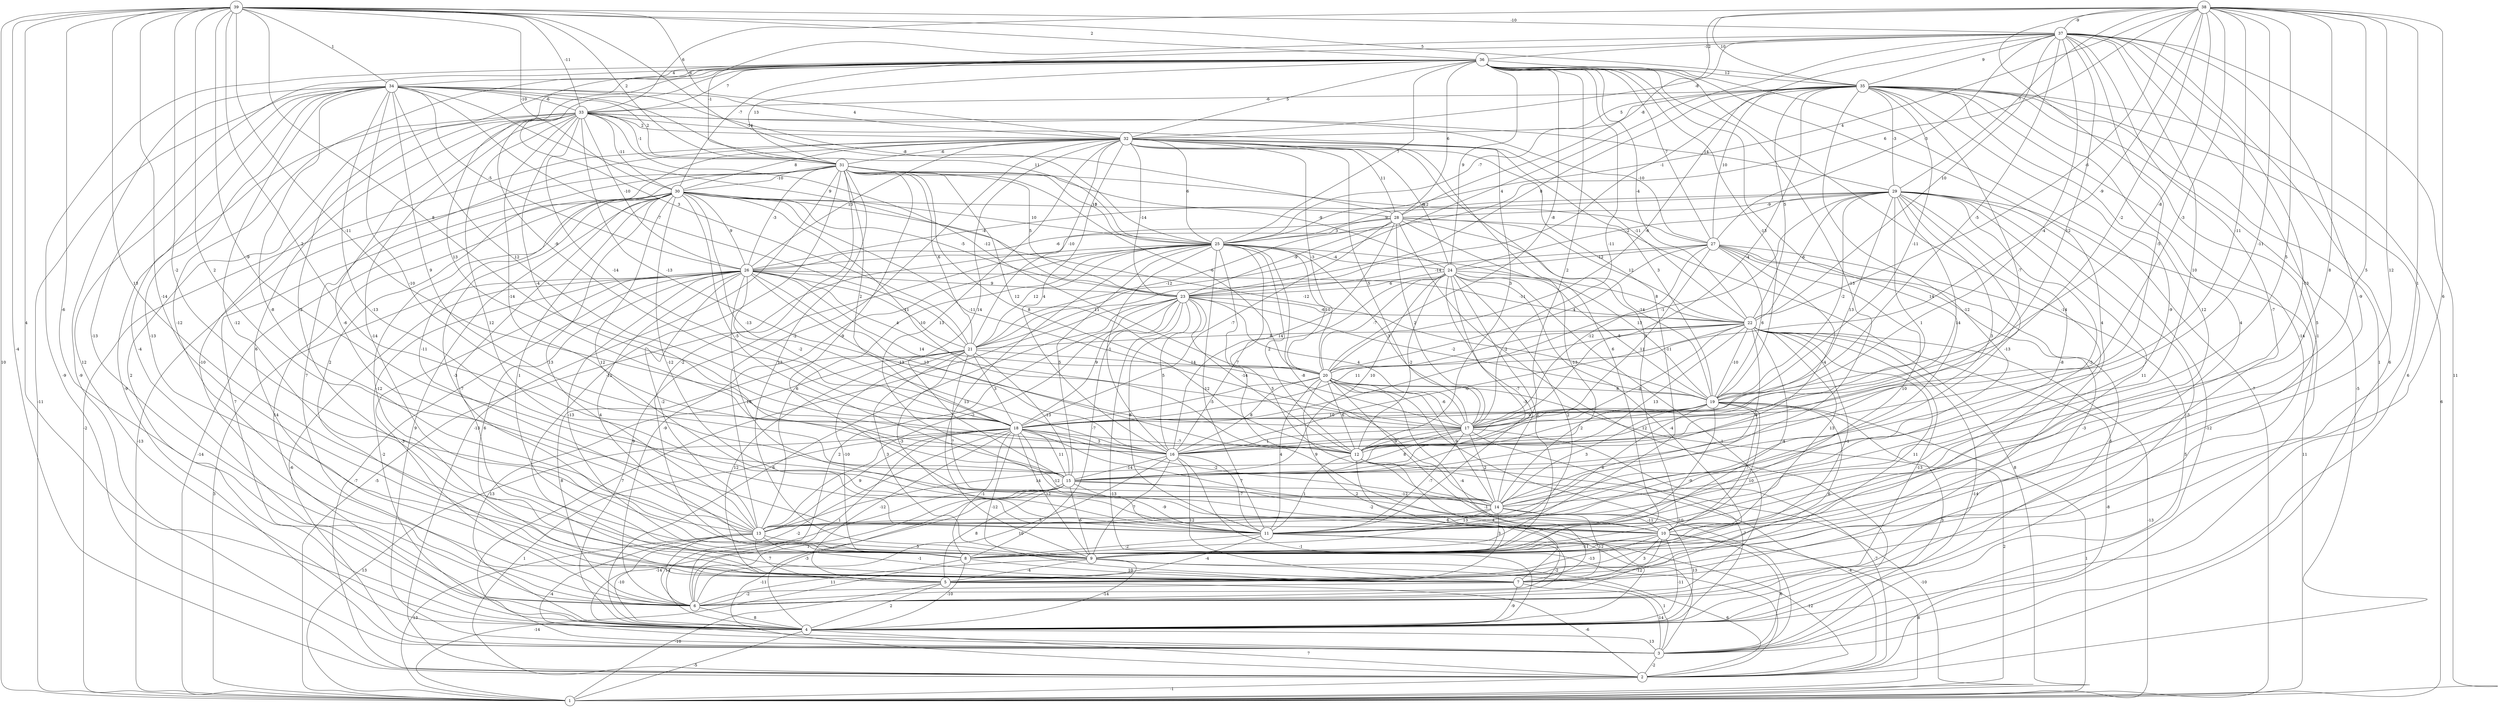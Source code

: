 graph { 
	 fontname="Helvetica,Arial,sans-serif" 
	 node [shape = circle]; 
	 39 -- 1 [label = "10"];
	 39 -- 2 [label = "-4"];
	 39 -- 4 [label = "4"];
	 39 -- 6 [label = "-6"];
	 39 -- 7 [label = "-14"];
	 39 -- 8 [label = "13"];
	 39 -- 11 [label = "2"];
	 39 -- 12 [label = "-11"];
	 39 -- 13 [label = "-2"];
	 39 -- 14 [label = "-9"];
	 39 -- 15 [label = "2"];
	 39 -- 18 [label = "8"];
	 39 -- 25 [label = "-14"];
	 39 -- 30 [label = "-10"];
	 39 -- 31 [label = "2"];
	 39 -- 32 [label = "6"];
	 39 -- 33 [label = "-11"];
	 39 -- 34 [label = "1"];
	 39 -- 35 [label = "5"];
	 39 -- 36 [label = "2"];
	 39 -- 37 [label = "-10"];
	 38 -- 3 [label = "-1"];
	 38 -- 7 [label = "6"];
	 38 -- 9 [label = "1"];
	 38 -- 10 [label = "12"];
	 38 -- 11 [label = "5"];
	 38 -- 13 [label = "8"];
	 38 -- 14 [label = "5"];
	 38 -- 15 [label = "-11"];
	 38 -- 16 [label = "-11"];
	 38 -- 17 [label = "-3"];
	 38 -- 18 [label = "-2"];
	 38 -- 19 [label = "-8"];
	 38 -- 20 [label = "-9"];
	 38 -- 22 [label = "-6"];
	 38 -- 25 [label = "4"];
	 38 -- 26 [label = "6"];
	 38 -- 28 [label = "-8"];
	 38 -- 29 [label = "7"];
	 38 -- 33 [label = "6"];
	 38 -- 35 [label = "10"];
	 38 -- 37 [label = "-9"];
	 37 -- 1 [label = "11"];
	 37 -- 2 [label = "6"];
	 37 -- 5 [label = "-7"];
	 37 -- 6 [label = "5"];
	 37 -- 8 [label = "-9"];
	 37 -- 10 [label = "-13"];
	 37 -- 14 [label = "10"];
	 37 -- 16 [label = "-5"];
	 37 -- 17 [label = "12"];
	 37 -- 18 [label = "-4"];
	 37 -- 19 [label = "-5"];
	 37 -- 21 [label = "4"];
	 37 -- 22 [label = "10"];
	 37 -- 23 [label = "-1"];
	 37 -- 27 [label = "-3"];
	 37 -- 30 [label = "-7"];
	 37 -- 31 [label = "-1"];
	 37 -- 32 [label = "-8"];
	 37 -- 35 [label = "9"];
	 37 -- 36 [label = "-12"];
	 36 -- 1 [label = "-7"];
	 36 -- 2 [label = "-9"];
	 36 -- 5 [label = "-12"];
	 36 -- 6 [label = "-13"];
	 36 -- 7 [label = "4"];
	 36 -- 8 [label = "-14"];
	 36 -- 9 [label = "-2"];
	 36 -- 11 [label = "14"];
	 36 -- 14 [label = "-13"];
	 36 -- 15 [label = "2"];
	 36 -- 16 [label = "13"];
	 36 -- 17 [label = "-11"];
	 36 -- 18 [label = "-9"];
	 36 -- 19 [label = "-13"];
	 36 -- 20 [label = "-8"];
	 36 -- 21 [label = "3"];
	 36 -- 22 [label = "-4"];
	 36 -- 24 [label = "9"];
	 36 -- 25 [label = "7"];
	 36 -- 27 [label = "7"];
	 36 -- 28 [label = "6"];
	 36 -- 31 [label = "13"];
	 36 -- 32 [label = "5"];
	 36 -- 33 [label = "7"];
	 36 -- 34 [label = "4"];
	 36 -- 35 [label = "12"];
	 35 -- 1 [label = "6"];
	 35 -- 2 [label = "-5"];
	 35 -- 3 [label = "6"];
	 35 -- 4 [label = "1"];
	 35 -- 5 [label = "-14"];
	 35 -- 9 [label = "4"];
	 35 -- 10 [label = "12"];
	 35 -- 11 [label = "-9"];
	 35 -- 12 [label = "-7"];
	 35 -- 13 [label = "-12"];
	 35 -- 17 [label = "-4"];
	 35 -- 19 [label = "-11"];
	 35 -- 20 [label = "-6"];
	 35 -- 22 [label = "5"];
	 35 -- 23 [label = "8"];
	 35 -- 25 [label = "-7"];
	 35 -- 27 [label = "10"];
	 35 -- 29 [label = "-3"];
	 35 -- 32 [label = "5"];
	 35 -- 33 [label = "-6"];
	 34 -- 1 [label = "-11"];
	 34 -- 3 [label = "-9"];
	 34 -- 4 [label = "12"];
	 34 -- 6 [label = "-4"];
	 34 -- 7 [label = "-13"];
	 34 -- 8 [label = "-12"];
	 34 -- 11 [label = "-13"];
	 34 -- 13 [label = "-8"];
	 34 -- 15 [label = "-10"];
	 34 -- 16 [label = "9"];
	 34 -- 18 [label = "12"];
	 34 -- 21 [label = "-7"];
	 34 -- 23 [label = "9"];
	 34 -- 25 [label = "11"];
	 34 -- 26 [label = "-5"];
	 34 -- 28 [label = "-8"];
	 34 -- 31 [label = "2"];
	 34 -- 32 [label = "4"];
	 34 -- 33 [label = "-6"];
	 33 -- 3 [label = "-9"];
	 33 -- 4 [label = "2"];
	 33 -- 5 [label = "6"];
	 33 -- 6 [label = "-10"];
	 33 -- 9 [label = "-14"];
	 33 -- 11 [label = "12"];
	 33 -- 12 [label = "3"];
	 33 -- 13 [label = "-6"];
	 33 -- 15 [label = "-14"];
	 33 -- 16 [label = "-4"];
	 33 -- 17 [label = "-13"];
	 33 -- 18 [label = "-14"];
	 33 -- 20 [label = "-12"];
	 33 -- 26 [label = "-10"];
	 33 -- 27 [label = "-10"];
	 33 -- 29 [label = "-14"];
	 33 -- 30 [label = "-11"];
	 33 -- 31 [label = "-1"];
	 33 -- 32 [label = "2"];
	 32 -- 1 [label = "-2"];
	 32 -- 5 [label = "2"];
	 32 -- 6 [label = "7"];
	 32 -- 8 [label = "-11"];
	 32 -- 9 [label = "6"];
	 32 -- 10 [label = "3"];
	 32 -- 13 [label = "-2"];
	 32 -- 14 [label = "13"];
	 32 -- 15 [label = "14"];
	 32 -- 16 [label = "4"];
	 32 -- 17 [label = "5"];
	 32 -- 19 [label = "3"];
	 32 -- 20 [label = "-3"];
	 32 -- 21 [label = "-10"];
	 32 -- 22 [label = "-11"];
	 32 -- 23 [label = "-14"];
	 32 -- 24 [label = "-12"];
	 32 -- 25 [label = "6"];
	 32 -- 26 [label = "13"];
	 32 -- 28 [label = "11"];
	 32 -- 30 [label = "8"];
	 32 -- 31 [label = "-6"];
	 31 -- 1 [label = "-13"];
	 31 -- 2 [label = "-13"];
	 31 -- 4 [label = "7"];
	 31 -- 7 [label = "-12"];
	 31 -- 8 [label = "-2"];
	 31 -- 9 [label = "13"];
	 31 -- 12 [label = "8"];
	 31 -- 13 [label = "-11"];
	 31 -- 14 [label = "-9"];
	 31 -- 17 [label = "12"];
	 31 -- 18 [label = "2"];
	 31 -- 20 [label = "-6"];
	 31 -- 21 [label = "6"];
	 31 -- 23 [label = "5"];
	 31 -- 24 [label = "-9"];
	 31 -- 25 [label = "-1"];
	 31 -- 26 [label = "-3"];
	 31 -- 27 [label = "6"];
	 31 -- 30 [label = "-10"];
	 30 -- 1 [label = "-14"];
	 30 -- 3 [label = "9"];
	 30 -- 4 [label = "14"];
	 30 -- 5 [label = "-12"];
	 30 -- 7 [label = "-7"];
	 30 -- 8 [label = "1"];
	 30 -- 9 [label = "-3"];
	 30 -- 10 [label = "-12"];
	 30 -- 11 [label = "12"];
	 30 -- 12 [label = "-10"];
	 30 -- 13 [label = "13"];
	 30 -- 15 [label = "-5"];
	 30 -- 16 [label = "-13"];
	 30 -- 17 [label = "-11"];
	 30 -- 19 [label = "-12"];
	 30 -- 23 [label = "-5"];
	 30 -- 25 [label = "10"];
	 30 -- 26 [label = "9"];
	 30 -- 28 [label = "13"];
	 29 -- 1 [label = "11"];
	 29 -- 3 [label = "-12"];
	 29 -- 4 [label = "-3"];
	 29 -- 9 [label = "11"];
	 29 -- 11 [label = "-3"];
	 29 -- 12 [label = "14"];
	 29 -- 13 [label = "-8"];
	 29 -- 14 [label = "-13"];
	 29 -- 15 [label = "3"];
	 29 -- 16 [label = "1"];
	 29 -- 17 [label = "13"];
	 29 -- 18 [label = "-1"];
	 29 -- 19 [label = "-2"];
	 29 -- 22 [label = "-6"];
	 29 -- 24 [label = "-2"];
	 29 -- 25 [label = "9"];
	 29 -- 26 [label = "-4"];
	 29 -- 28 [label = "-9"];
	 28 -- 1 [label = "8"];
	 28 -- 4 [label = "12"];
	 28 -- 14 [label = "-13"];
	 28 -- 16 [label = "14"];
	 28 -- 17 [label = "2"];
	 28 -- 18 [label = "-7"];
	 28 -- 19 [label = "-14"];
	 28 -- 21 [label = "-12"];
	 28 -- 22 [label = "12"];
	 28 -- 23 [label = "-9"];
	 28 -- 25 [label = "3"];
	 28 -- 26 [label = "-6"];
	 27 -- 3 [label = "5"];
	 27 -- 4 [label = "-6"];
	 27 -- 6 [label = "-3"];
	 27 -- 11 [label = "10"];
	 27 -- 15 [label = "-4"];
	 27 -- 16 [label = "11"];
	 27 -- 17 [label = "-12"];
	 27 -- 19 [label = "6"];
	 27 -- 20 [label = "4"];
	 27 -- 23 [label = "-14"];
	 27 -- 24 [label = "-12"];
	 26 -- 1 [label = "3"];
	 26 -- 2 [label = "-7"];
	 26 -- 3 [label = "-6"];
	 26 -- 4 [label = "-2"];
	 26 -- 6 [label = "-3"];
	 26 -- 7 [label = "6"];
	 26 -- 8 [label = "-13"];
	 26 -- 9 [label = "4"];
	 26 -- 10 [label = "10"];
	 26 -- 12 [label = "13"];
	 26 -- 13 [label = "-2"];
	 26 -- 16 [label = "-13"];
	 26 -- 17 [label = "14"];
	 26 -- 18 [label = "-2"];
	 26 -- 20 [label = "4"];
	 26 -- 21 [label = "11"];
	 26 -- 22 [label = "-11"];
	 26 -- 23 [label = "9"];
	 25 -- 1 [label = "-5"];
	 25 -- 3 [label = "9"];
	 25 -- 4 [label = "9"];
	 25 -- 6 [label = "-9"];
	 25 -- 9 [label = "13"];
	 25 -- 10 [label = "5"];
	 25 -- 11 [label = "-12"];
	 25 -- 12 [label = "2"];
	 25 -- 13 [label = "6"];
	 25 -- 14 [label = "-8"];
	 25 -- 15 [label = "5"];
	 25 -- 16 [label = "-1"];
	 25 -- 17 [label = "3"];
	 25 -- 19 [label = "13"];
	 25 -- 20 [label = "10"];
	 25 -- 21 [label = "12"];
	 25 -- 24 [label = "-4"];
	 24 -- 5 [label = "-4"];
	 24 -- 6 [label = "1"];
	 24 -- 8 [label = "2"];
	 24 -- 9 [label = "3"];
	 24 -- 11 [label = "-3"];
	 24 -- 12 [label = "-2"];
	 24 -- 14 [label = "-7"];
	 24 -- 15 [label = "10"];
	 24 -- 16 [label = "7"];
	 24 -- 19 [label = "-5"];
	 24 -- 20 [label = "-7"];
	 24 -- 21 [label = "11"];
	 24 -- 22 [label = "8"];
	 24 -- 23 [label = "6"];
	 23 -- 2 [label = "-13"];
	 23 -- 3 [label = "7"];
	 23 -- 4 [label = "6"];
	 23 -- 6 [label = "2"];
	 23 -- 8 [label = "-7"];
	 23 -- 11 [label = "8"];
	 23 -- 12 [label = "-14"];
	 23 -- 13 [label = "-2"];
	 23 -- 16 [label = "5"];
	 23 -- 17 [label = "4"];
	 23 -- 18 [label = "9"];
	 23 -- 19 [label = "-2"];
	 23 -- 22 [label = "-6"];
	 22 -- 1 [label = "-13"];
	 22 -- 2 [label = "-8"];
	 22 -- 3 [label = "-14"];
	 22 -- 5 [label = "11"];
	 22 -- 6 [label = "-13"];
	 22 -- 8 [label = "-4"];
	 22 -- 9 [label = "-1"];
	 22 -- 10 [label = "13"];
	 22 -- 12 [label = "-8"];
	 22 -- 14 [label = "4"];
	 22 -- 15 [label = "13"];
	 22 -- 16 [label = "-6"];
	 22 -- 18 [label = "11"];
	 22 -- 19 [label = "-10"];
	 22 -- 20 [label = "-2"];
	 22 -- 21 [label = "8"];
	 21 -- 4 [label = "13"];
	 21 -- 5 [label = "12"];
	 21 -- 6 [label = "8"];
	 21 -- 8 [label = "-10"];
	 21 -- 9 [label = "3"];
	 21 -- 10 [label = "7"];
	 21 -- 11 [label = "-3"];
	 21 -- 15 [label = "-13"];
	 21 -- 18 [label = "3"];
	 21 -- 20 [label = "14"];
	 20 -- 1 [label = "2"];
	 20 -- 3 [label = "-10"];
	 20 -- 4 [label = "-1"];
	 20 -- 6 [label = "2"];
	 20 -- 7 [label = "-4"];
	 20 -- 11 [label = "4"];
	 20 -- 12 [label = "6"];
	 20 -- 14 [label = "9"];
	 20 -- 16 [label = "8"];
	 20 -- 17 [label = "-6"];
	 20 -- 18 [label = "-5"];
	 20 -- 19 [label = "8"];
	 19 -- 1 [label = "1"];
	 19 -- 4 [label = "3"];
	 19 -- 7 [label = "6"];
	 19 -- 8 [label = "-9"];
	 19 -- 9 [label = "10"];
	 19 -- 10 [label = "7"];
	 19 -- 12 [label = "2"];
	 19 -- 13 [label = "6"];
	 19 -- 14 [label = "3"];
	 19 -- 17 [label = "9"];
	 19 -- 18 [label = "10"];
	 18 -- 1 [label = "13"];
	 18 -- 2 [label = "1"];
	 18 -- 4 [label = "-2"];
	 18 -- 5 [label = "-12"];
	 18 -- 6 [label = "1"];
	 18 -- 7 [label = "-12"];
	 18 -- 8 [label = "-1"];
	 18 -- 9 [label = "12"];
	 18 -- 10 [label = "7"];
	 18 -- 11 [label = "-12"];
	 18 -- 12 [label = "-7"];
	 18 -- 13 [label = "9"];
	 18 -- 14 [label = "-2"];
	 18 -- 15 [label = "11"];
	 18 -- 16 [label = "3"];
	 17 -- 2 [label = "-7"];
	 17 -- 4 [label = "-7"];
	 17 -- 11 [label = "-7"];
	 17 -- 12 [label = "-9"];
	 17 -- 13 [label = "14"];
	 17 -- 14 [label = "2"];
	 17 -- 15 [label = "8"];
	 17 -- 16 [label = "1"];
	 16 -- 4 [label = "-1"];
	 16 -- 6 [label = "10"];
	 16 -- 7 [label = "12"];
	 16 -- 9 [label = "7"];
	 16 -- 11 [label = "-7"];
	 16 -- 15 [label = "-14"];
	 15 -- 2 [label = "-11"];
	 15 -- 3 [label = "-14"];
	 15 -- 4 [label = "-3"];
	 15 -- 5 [label = "8"];
	 15 -- 6 [label = "1"];
	 15 -- 9 [label = "6"];
	 15 -- 10 [label = "-2"];
	 15 -- 11 [label = "-9"];
	 15 -- 14 [label = "-12"];
	 14 -- 4 [label = "13"];
	 14 -- 7 [label = "12"];
	 14 -- 9 [label = "3"];
	 14 -- 10 [label = "-11"];
	 14 -- 11 [label = "13"];
	 14 -- 13 [label = "5"];
	 13 -- 1 [label = "13"];
	 13 -- 3 [label = "-4"];
	 13 -- 4 [label = "-10"];
	 13 -- 5 [label = "7"];
	 13 -- 6 [label = "14"];
	 13 -- 7 [label = "-1"];
	 13 -- 9 [label = "5"];
	 12 -- 1 [label = "-10"];
	 12 -- 2 [label = "-4"];
	 12 -- 5 [label = "6"];
	 12 -- 7 [label = "4"];
	 12 -- 11 [label = "1"];
	 11 -- 2 [label = "-12"];
	 11 -- 5 [label = "-4"];
	 11 -- 6 [label = "-2"];
	 11 -- 8 [label = "-2"];
	 10 -- 1 [label = "8"];
	 10 -- 3 [label = "6"];
	 10 -- 4 [label = "-11"];
	 10 -- 5 [label = "-13"];
	 10 -- 6 [label = "-12"];
	 10 -- 7 [label = "3"];
	 10 -- 9 [label = "-11"];
	 9 -- 2 [label = "6"];
	 9 -- 3 [label = "1"];
	 9 -- 4 [label = "-14"];
	 9 -- 5 [label = "-4"];
	 9 -- 6 [label = "11"];
	 8 -- 1 [label = "-14"];
	 8 -- 4 [label = "-10"];
	 8 -- 7 [label = "10"];
	 7 -- 3 [label = "14"];
	 7 -- 4 [label = "-9"];
	 7 -- 6 [label = "-2"];
	 6 -- 4 [label = "8"];
	 5 -- 1 [label = "-10"];
	 5 -- 2 [label = "-6"];
	 5 -- 4 [label = "2"];
	 4 -- 1 [label = "-5"];
	 4 -- 2 [label = "7"];
	 4 -- 3 [label = "13"];
	 3 -- 2 [label = "-2"];
	 2 -- 1 [label = "-1"];
	 1;
	 2;
	 3;
	 4;
	 5;
	 6;
	 7;
	 8;
	 9;
	 10;
	 11;
	 12;
	 13;
	 14;
	 15;
	 16;
	 17;
	 18;
	 19;
	 20;
	 21;
	 22;
	 23;
	 24;
	 25;
	 26;
	 27;
	 28;
	 29;
	 30;
	 31;
	 32;
	 33;
	 34;
	 35;
	 36;
	 37;
	 38;
	 39;
}
